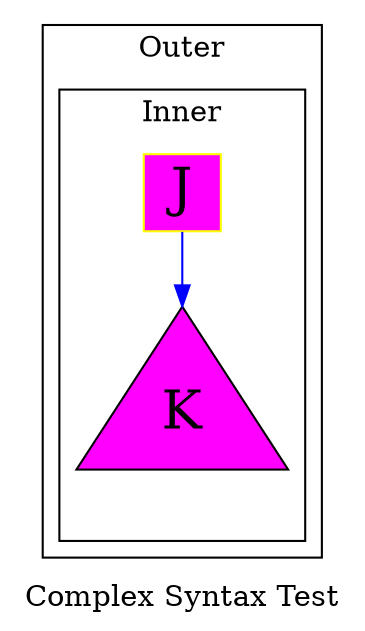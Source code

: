 strict digraph graph_06
{
	label = "Complex Syntax Test"

	node[shape = "house"]
	edge[color = "purple"]

	{
		rank = "same"

		node[fillcolor = "goldenrod" shape = "circle" style = "filled"]
		node[fillcolor = "turquoise4"]

		{
			node[fillcolor = "darkorchid" shape = "pentagon"]

		}

	}
	node[fillcolor = "lightblue" fontsize = "20" style = "filled"]

	subgraph cluster_outer
	{
		label = "Outer"

		subgraph cluster_inner
		{
			label = "Inner"

			node[fillcolor = "magenta" fontsize = "26" shape = "triangle"]
			edge[color = "blue"]
			J[color = "yellow" shape = "square"]
			J -> K
		}

	}
	graph[rankdir = "TB"]

}
